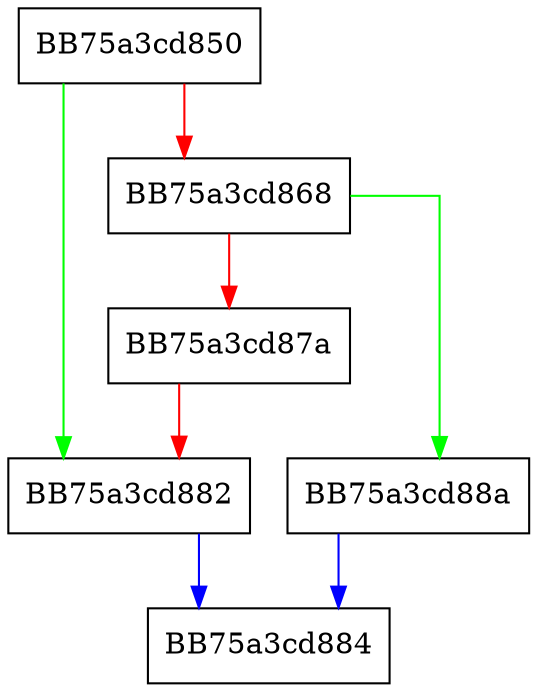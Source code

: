 digraph getexecMlexer_CreateInputBuffer {
  node [shape="box"];
  graph [splines=ortho];
  BB75a3cd850 -> BB75a3cd882 [color="green"];
  BB75a3cd850 -> BB75a3cd868 [color="red"];
  BB75a3cd868 -> BB75a3cd88a [color="green"];
  BB75a3cd868 -> BB75a3cd87a [color="red"];
  BB75a3cd87a -> BB75a3cd882 [color="red"];
  BB75a3cd882 -> BB75a3cd884 [color="blue"];
  BB75a3cd88a -> BB75a3cd884 [color="blue"];
}
